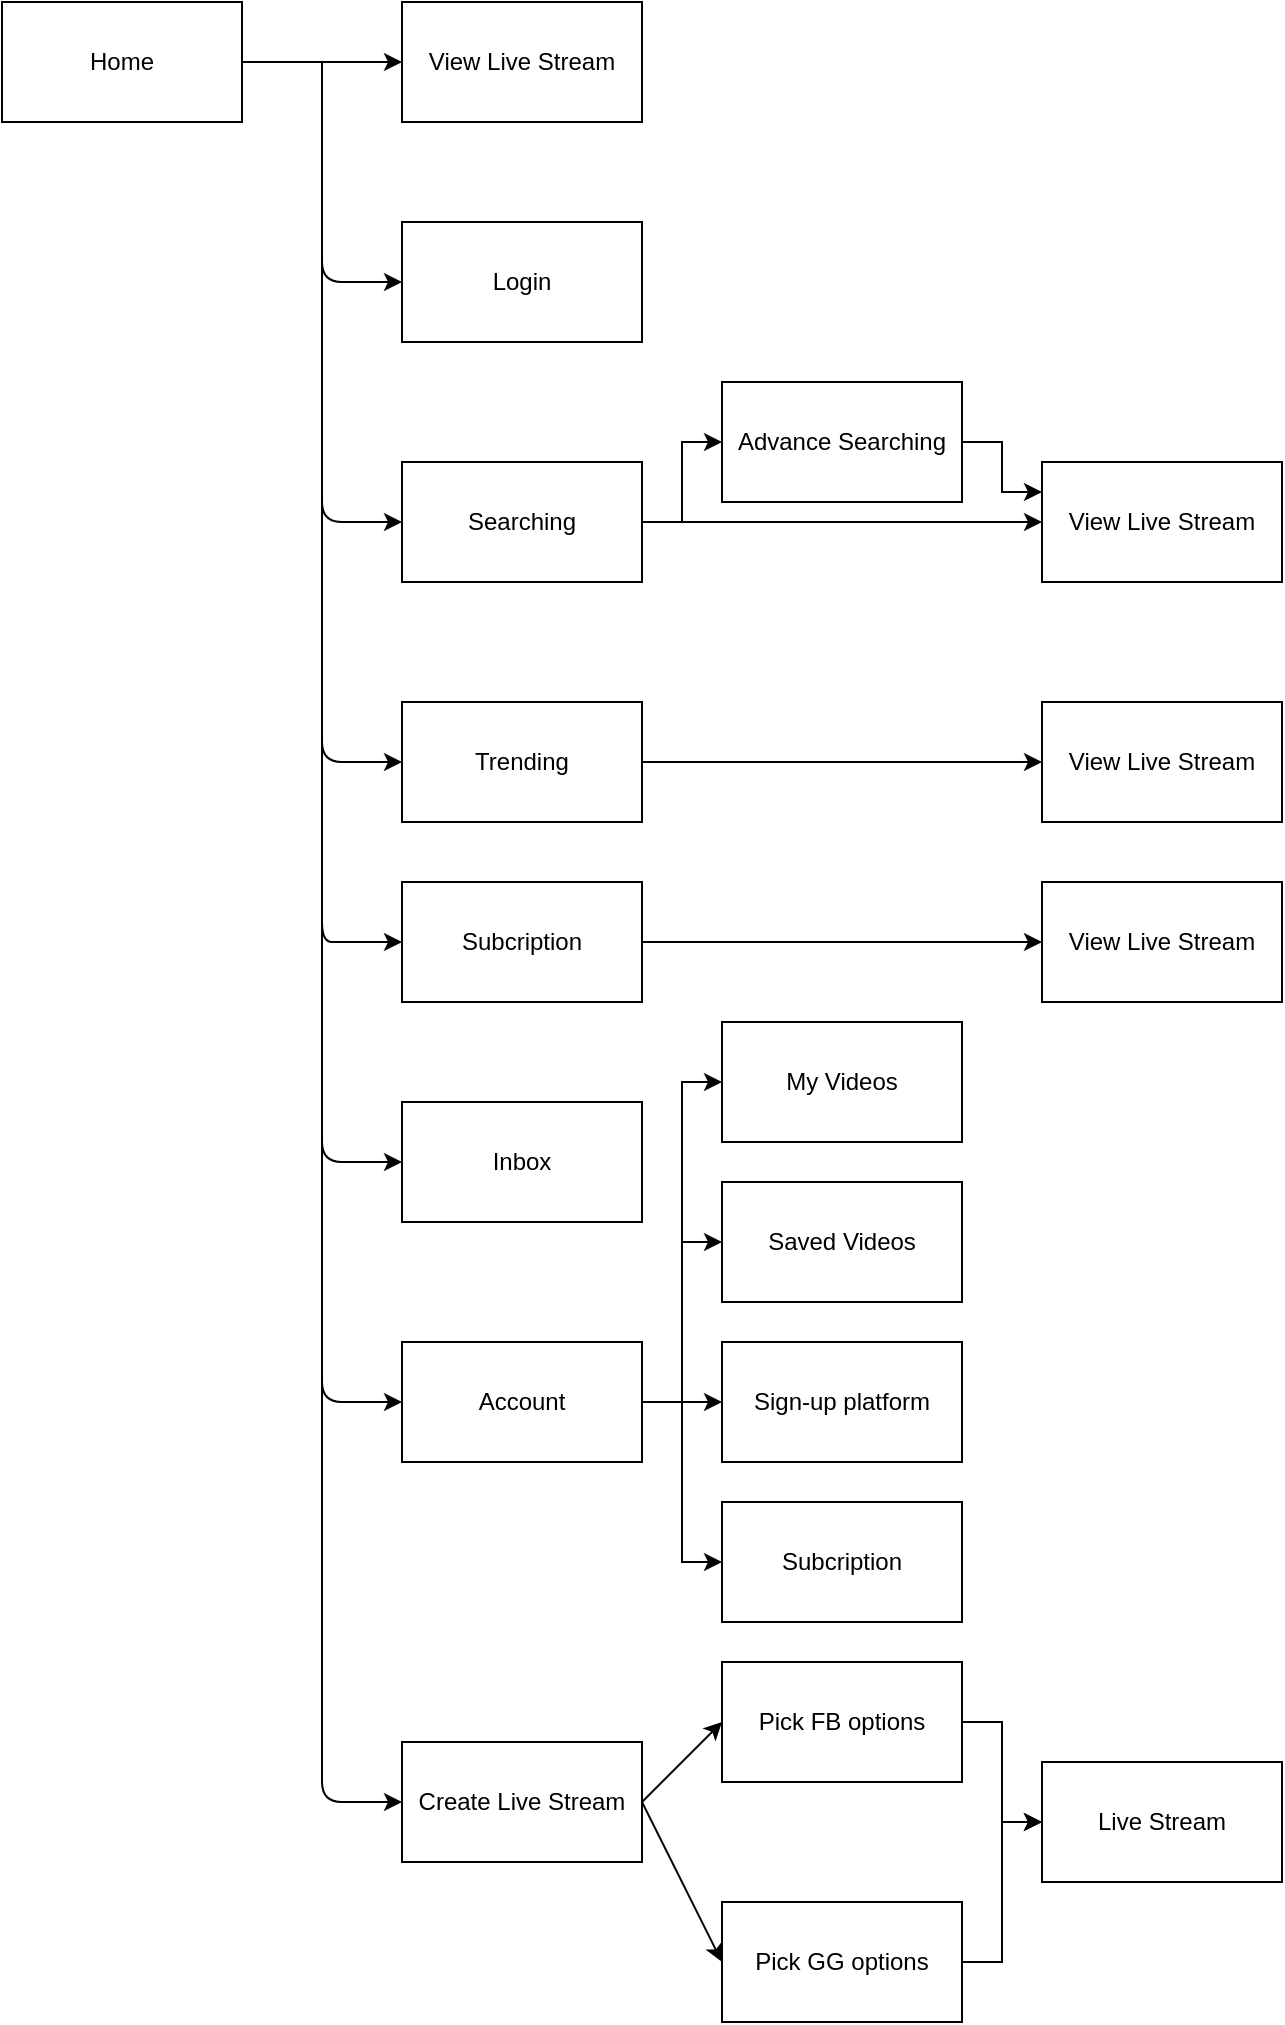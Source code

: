 <mxfile version="12.3.7" type="device" pages="1"><diagram id="Yw7FpSxgBhySOgiS4P6-" name="Page-1"><mxGraphModel dx="1422" dy="772" grid="1" gridSize="10" guides="1" tooltips="1" connect="1" arrows="1" fold="1" page="1" pageScale="1" pageWidth="850" pageHeight="1100" math="0" shadow="0"><root><mxCell id="0"/><mxCell id="1" parent="0"/><mxCell id="Jj1nz9h8-mvMj1TeRdoC-12" style="edgeStyle=orthogonalEdgeStyle;rounded=0;orthogonalLoop=1;jettySize=auto;html=1;entryX=0;entryY=0.5;entryDx=0;entryDy=0;" edge="1" parent="1" source="Jj1nz9h8-mvMj1TeRdoC-1" target="Jj1nz9h8-mvMj1TeRdoC-7"><mxGeometry relative="1" as="geometry"/></mxCell><mxCell id="Jj1nz9h8-mvMj1TeRdoC-1" value="Home" style="rounded=0;whiteSpace=wrap;html=1;" vertex="1" parent="1"><mxGeometry x="40" y="50" width="120" height="60" as="geometry"/></mxCell><mxCell id="Jj1nz9h8-mvMj1TeRdoC-2" value="Create Live Stream" style="rounded=0;whiteSpace=wrap;html=1;" vertex="1" parent="1"><mxGeometry x="240" y="920" width="120" height="60" as="geometry"/></mxCell><mxCell id="Jj1nz9h8-mvMj1TeRdoC-38" style="edgeStyle=orthogonalEdgeStyle;rounded=0;orthogonalLoop=1;jettySize=auto;html=1;entryX=0;entryY=0.5;entryDx=0;entryDy=0;" edge="1" parent="1" source="Jj1nz9h8-mvMj1TeRdoC-3" target="Jj1nz9h8-mvMj1TeRdoC-29"><mxGeometry relative="1" as="geometry"/></mxCell><mxCell id="Jj1nz9h8-mvMj1TeRdoC-39" style="edgeStyle=orthogonalEdgeStyle;rounded=0;orthogonalLoop=1;jettySize=auto;html=1;entryX=0;entryY=0.5;entryDx=0;entryDy=0;" edge="1" parent="1" source="Jj1nz9h8-mvMj1TeRdoC-3" target="Jj1nz9h8-mvMj1TeRdoC-30"><mxGeometry relative="1" as="geometry"/></mxCell><mxCell id="Jj1nz9h8-mvMj1TeRdoC-40" style="edgeStyle=orthogonalEdgeStyle;rounded=0;orthogonalLoop=1;jettySize=auto;html=1;entryX=0;entryY=0.5;entryDx=0;entryDy=0;" edge="1" parent="1" source="Jj1nz9h8-mvMj1TeRdoC-3" target="Jj1nz9h8-mvMj1TeRdoC-31"><mxGeometry relative="1" as="geometry"/></mxCell><mxCell id="Jj1nz9h8-mvMj1TeRdoC-41" style="edgeStyle=orthogonalEdgeStyle;rounded=0;orthogonalLoop=1;jettySize=auto;html=1;entryX=0;entryY=0.5;entryDx=0;entryDy=0;" edge="1" parent="1" source="Jj1nz9h8-mvMj1TeRdoC-3" target="Jj1nz9h8-mvMj1TeRdoC-32"><mxGeometry relative="1" as="geometry"/></mxCell><mxCell id="Jj1nz9h8-mvMj1TeRdoC-3" value="Account" style="rounded=0;whiteSpace=wrap;html=1;" vertex="1" parent="1"><mxGeometry x="240" y="720" width="120" height="60" as="geometry"/></mxCell><mxCell id="Jj1nz9h8-mvMj1TeRdoC-4" value="Login" style="rounded=0;whiteSpace=wrap;html=1;" vertex="1" parent="1"><mxGeometry x="240" y="160" width="120" height="60" as="geometry"/></mxCell><mxCell id="Jj1nz9h8-mvMj1TeRdoC-45" style="edgeStyle=orthogonalEdgeStyle;rounded=0;orthogonalLoop=1;jettySize=auto;html=1;entryX=0;entryY=0.5;entryDx=0;entryDy=0;" edge="1" parent="1" source="Jj1nz9h8-mvMj1TeRdoC-5" target="Jj1nz9h8-mvMj1TeRdoC-44"><mxGeometry relative="1" as="geometry"/></mxCell><mxCell id="Jj1nz9h8-mvMj1TeRdoC-47" style="edgeStyle=orthogonalEdgeStyle;rounded=0;orthogonalLoop=1;jettySize=auto;html=1;entryX=0;entryY=0.5;entryDx=0;entryDy=0;" edge="1" parent="1" source="Jj1nz9h8-mvMj1TeRdoC-5" target="Jj1nz9h8-mvMj1TeRdoC-46"><mxGeometry relative="1" as="geometry"/></mxCell><mxCell id="Jj1nz9h8-mvMj1TeRdoC-5" value="Searching" style="rounded=0;whiteSpace=wrap;html=1;" vertex="1" parent="1"><mxGeometry x="240" y="280" width="120" height="60" as="geometry"/></mxCell><mxCell id="Jj1nz9h8-mvMj1TeRdoC-50" style="edgeStyle=orthogonalEdgeStyle;rounded=0;orthogonalLoop=1;jettySize=auto;html=1;" edge="1" parent="1" source="Jj1nz9h8-mvMj1TeRdoC-6" target="Jj1nz9h8-mvMj1TeRdoC-49"><mxGeometry relative="1" as="geometry"/></mxCell><mxCell id="Jj1nz9h8-mvMj1TeRdoC-6" value="Trending" style="rounded=0;whiteSpace=wrap;html=1;" vertex="1" parent="1"><mxGeometry x="240" y="400" width="120" height="60" as="geometry"/></mxCell><mxCell id="Jj1nz9h8-mvMj1TeRdoC-7" value="View Live Stream" style="rounded=0;whiteSpace=wrap;html=1;" vertex="1" parent="1"><mxGeometry x="240" y="50" width="120" height="60" as="geometry"/></mxCell><mxCell id="Jj1nz9h8-mvMj1TeRdoC-52" style="edgeStyle=orthogonalEdgeStyle;rounded=0;orthogonalLoop=1;jettySize=auto;html=1;entryX=0;entryY=0.5;entryDx=0;entryDy=0;" edge="1" parent="1" source="Jj1nz9h8-mvMj1TeRdoC-10" target="Jj1nz9h8-mvMj1TeRdoC-51"><mxGeometry relative="1" as="geometry"/></mxCell><mxCell id="Jj1nz9h8-mvMj1TeRdoC-10" value="Subcription" style="rounded=0;whiteSpace=wrap;html=1;" vertex="1" parent="1"><mxGeometry x="240" y="490" width="120" height="60" as="geometry"/></mxCell><mxCell id="Jj1nz9h8-mvMj1TeRdoC-11" value="Inbox" style="rounded=0;whiteSpace=wrap;html=1;" vertex="1" parent="1"><mxGeometry x="240" y="600" width="120" height="60" as="geometry"/></mxCell><mxCell id="Jj1nz9h8-mvMj1TeRdoC-13" value="" style="endArrow=classic;html=1;entryX=0;entryY=0.5;entryDx=0;entryDy=0;" edge="1" parent="1" target="Jj1nz9h8-mvMj1TeRdoC-4"><mxGeometry width="50" height="50" relative="1" as="geometry"><mxPoint x="200" y="80" as="sourcePoint"/><mxPoint x="200" y="320" as="targetPoint"/><Array as="points"><mxPoint x="200" y="190"/></Array></mxGeometry></mxCell><mxCell id="Jj1nz9h8-mvMj1TeRdoC-14" value="" style="endArrow=classic;html=1;entryX=0;entryY=0.5;entryDx=0;entryDy=0;" edge="1" parent="1" target="Jj1nz9h8-mvMj1TeRdoC-5"><mxGeometry width="50" height="50" relative="1" as="geometry"><mxPoint x="200" y="230" as="sourcePoint"/><mxPoint x="170" y="420" as="targetPoint"/><Array as="points"><mxPoint x="200" y="310"/></Array></mxGeometry></mxCell><mxCell id="Jj1nz9h8-mvMj1TeRdoC-15" value="" style="endArrow=classic;html=1;entryX=0;entryY=0.5;entryDx=0;entryDy=0;" edge="1" parent="1" target="Jj1nz9h8-mvMj1TeRdoC-6"><mxGeometry width="50" height="50" relative="1" as="geometry"><mxPoint x="200" y="230" as="sourcePoint"/><mxPoint x="130" y="540" as="targetPoint"/><Array as="points"><mxPoint x="200" y="430"/></Array></mxGeometry></mxCell><mxCell id="Jj1nz9h8-mvMj1TeRdoC-16" value="" style="endArrow=classic;html=1;entryX=0;entryY=0.5;entryDx=0;entryDy=0;" edge="1" parent="1" target="Jj1nz9h8-mvMj1TeRdoC-10"><mxGeometry width="50" height="50" relative="1" as="geometry"><mxPoint x="200" y="230" as="sourcePoint"/><mxPoint x="100" y="550" as="targetPoint"/><Array as="points"><mxPoint x="200" y="520"/><mxPoint x="210" y="520"/></Array></mxGeometry></mxCell><mxCell id="Jj1nz9h8-mvMj1TeRdoC-17" value="" style="endArrow=classic;html=1;entryX=0;entryY=0.5;entryDx=0;entryDy=0;" edge="1" parent="1" target="Jj1nz9h8-mvMj1TeRdoC-11"><mxGeometry width="50" height="50" relative="1" as="geometry"><mxPoint x="200" y="230" as="sourcePoint"/><mxPoint x="60" y="600" as="targetPoint"/><Array as="points"><mxPoint x="200" y="630"/></Array></mxGeometry></mxCell><mxCell id="Jj1nz9h8-mvMj1TeRdoC-18" value="" style="endArrow=classic;html=1;entryX=0;entryY=0.5;entryDx=0;entryDy=0;" edge="1" parent="1" target="Jj1nz9h8-mvMj1TeRdoC-3"><mxGeometry width="50" height="50" relative="1" as="geometry"><mxPoint x="200" y="230" as="sourcePoint"/><mxPoint x="80" y="690" as="targetPoint"/><Array as="points"><mxPoint x="200" y="750"/></Array></mxGeometry></mxCell><mxCell id="Jj1nz9h8-mvMj1TeRdoC-19" value="" style="endArrow=classic;html=1;entryX=0;entryY=0.5;entryDx=0;entryDy=0;" edge="1" parent="1" target="Jj1nz9h8-mvMj1TeRdoC-2"><mxGeometry width="50" height="50" relative="1" as="geometry"><mxPoint x="200" y="80" as="sourcePoint"/><mxPoint x="80" y="690" as="targetPoint"/><Array as="points"><mxPoint x="200" y="950"/></Array></mxGeometry></mxCell><mxCell id="Jj1nz9h8-mvMj1TeRdoC-53" style="edgeStyle=orthogonalEdgeStyle;rounded=0;orthogonalLoop=1;jettySize=auto;html=1;entryX=0;entryY=0.5;entryDx=0;entryDy=0;" edge="1" parent="1" source="Jj1nz9h8-mvMj1TeRdoC-20" target="Jj1nz9h8-mvMj1TeRdoC-28"><mxGeometry relative="1" as="geometry"/></mxCell><mxCell id="Jj1nz9h8-mvMj1TeRdoC-20" value="Pick FB options" style="rounded=0;whiteSpace=wrap;html=1;" vertex="1" parent="1"><mxGeometry x="400" y="880" width="120" height="60" as="geometry"/></mxCell><mxCell id="Jj1nz9h8-mvMj1TeRdoC-54" style="edgeStyle=orthogonalEdgeStyle;rounded=0;orthogonalLoop=1;jettySize=auto;html=1;entryX=0;entryY=0.5;entryDx=0;entryDy=0;" edge="1" parent="1" source="Jj1nz9h8-mvMj1TeRdoC-21" target="Jj1nz9h8-mvMj1TeRdoC-28"><mxGeometry relative="1" as="geometry"/></mxCell><mxCell id="Jj1nz9h8-mvMj1TeRdoC-21" value="Pick GG options" style="rounded=0;whiteSpace=wrap;html=1;" vertex="1" parent="1"><mxGeometry x="400" y="1000" width="120" height="60" as="geometry"/></mxCell><mxCell id="Jj1nz9h8-mvMj1TeRdoC-23" value="" style="endArrow=classic;html=1;entryX=0;entryY=0.5;entryDx=0;entryDy=0;exitX=1;exitY=0.5;exitDx=0;exitDy=0;" edge="1" parent="1" source="Jj1nz9h8-mvMj1TeRdoC-2" target="Jj1nz9h8-mvMj1TeRdoC-20"><mxGeometry width="50" height="50" relative="1" as="geometry"><mxPoint x="100" y="1030" as="sourcePoint"/><mxPoint x="150" y="980" as="targetPoint"/></mxGeometry></mxCell><mxCell id="Jj1nz9h8-mvMj1TeRdoC-24" value="" style="endArrow=classic;html=1;entryX=0;entryY=0.5;entryDx=0;entryDy=0;exitX=1;exitY=0.5;exitDx=0;exitDy=0;" edge="1" parent="1" source="Jj1nz9h8-mvMj1TeRdoC-2" target="Jj1nz9h8-mvMj1TeRdoC-21"><mxGeometry width="50" height="50" relative="1" as="geometry"><mxPoint x="160" y="1090" as="sourcePoint"/><mxPoint x="210" y="1040" as="targetPoint"/></mxGeometry></mxCell><mxCell id="Jj1nz9h8-mvMj1TeRdoC-27" value="" style="endArrow=classic;html=1;entryX=0;entryY=0.5;entryDx=0;entryDy=0;" edge="1" parent="1" target="Jj1nz9h8-mvMj1TeRdoC-28"><mxGeometry width="50" height="50" relative="1" as="geometry"><mxPoint x="600" y="960" as="sourcePoint"/><mxPoint x="640" y="960" as="targetPoint"/></mxGeometry></mxCell><mxCell id="Jj1nz9h8-mvMj1TeRdoC-28" value="Live Stream" style="rounded=0;whiteSpace=wrap;html=1;" vertex="1" parent="1"><mxGeometry x="560" y="930" width="120" height="60" as="geometry"/></mxCell><mxCell id="Jj1nz9h8-mvMj1TeRdoC-29" value="My Videos" style="rounded=0;whiteSpace=wrap;html=1;" vertex="1" parent="1"><mxGeometry x="400" y="560" width="120" height="60" as="geometry"/></mxCell><mxCell id="Jj1nz9h8-mvMj1TeRdoC-30" value="Saved Videos" style="rounded=0;whiteSpace=wrap;html=1;" vertex="1" parent="1"><mxGeometry x="400" y="640" width="120" height="60" as="geometry"/></mxCell><mxCell id="Jj1nz9h8-mvMj1TeRdoC-31" value="Sign-up platform" style="rounded=0;whiteSpace=wrap;html=1;" vertex="1" parent="1"><mxGeometry x="400" y="720" width="120" height="60" as="geometry"/></mxCell><mxCell id="Jj1nz9h8-mvMj1TeRdoC-32" value="Subcription" style="rounded=0;whiteSpace=wrap;html=1;" vertex="1" parent="1"><mxGeometry x="400" y="800" width="120" height="60" as="geometry"/></mxCell><mxCell id="Jj1nz9h8-mvMj1TeRdoC-48" style="edgeStyle=orthogonalEdgeStyle;rounded=0;orthogonalLoop=1;jettySize=auto;html=1;entryX=0;entryY=0.25;entryDx=0;entryDy=0;" edge="1" parent="1" source="Jj1nz9h8-mvMj1TeRdoC-44" target="Jj1nz9h8-mvMj1TeRdoC-46"><mxGeometry relative="1" as="geometry"/></mxCell><mxCell id="Jj1nz9h8-mvMj1TeRdoC-44" value="Advance Searching" style="rounded=0;whiteSpace=wrap;html=1;" vertex="1" parent="1"><mxGeometry x="400" y="240" width="120" height="60" as="geometry"/></mxCell><mxCell id="Jj1nz9h8-mvMj1TeRdoC-46" value="View Live Stream" style="rounded=0;whiteSpace=wrap;html=1;" vertex="1" parent="1"><mxGeometry x="560" y="280" width="120" height="60" as="geometry"/></mxCell><mxCell id="Jj1nz9h8-mvMj1TeRdoC-49" value="View Live Stream" style="rounded=0;whiteSpace=wrap;html=1;" vertex="1" parent="1"><mxGeometry x="560" y="400" width="120" height="60" as="geometry"/></mxCell><mxCell id="Jj1nz9h8-mvMj1TeRdoC-51" value="View Live Stream" style="rounded=0;whiteSpace=wrap;html=1;" vertex="1" parent="1"><mxGeometry x="560" y="490" width="120" height="60" as="geometry"/></mxCell></root></mxGraphModel></diagram></mxfile>